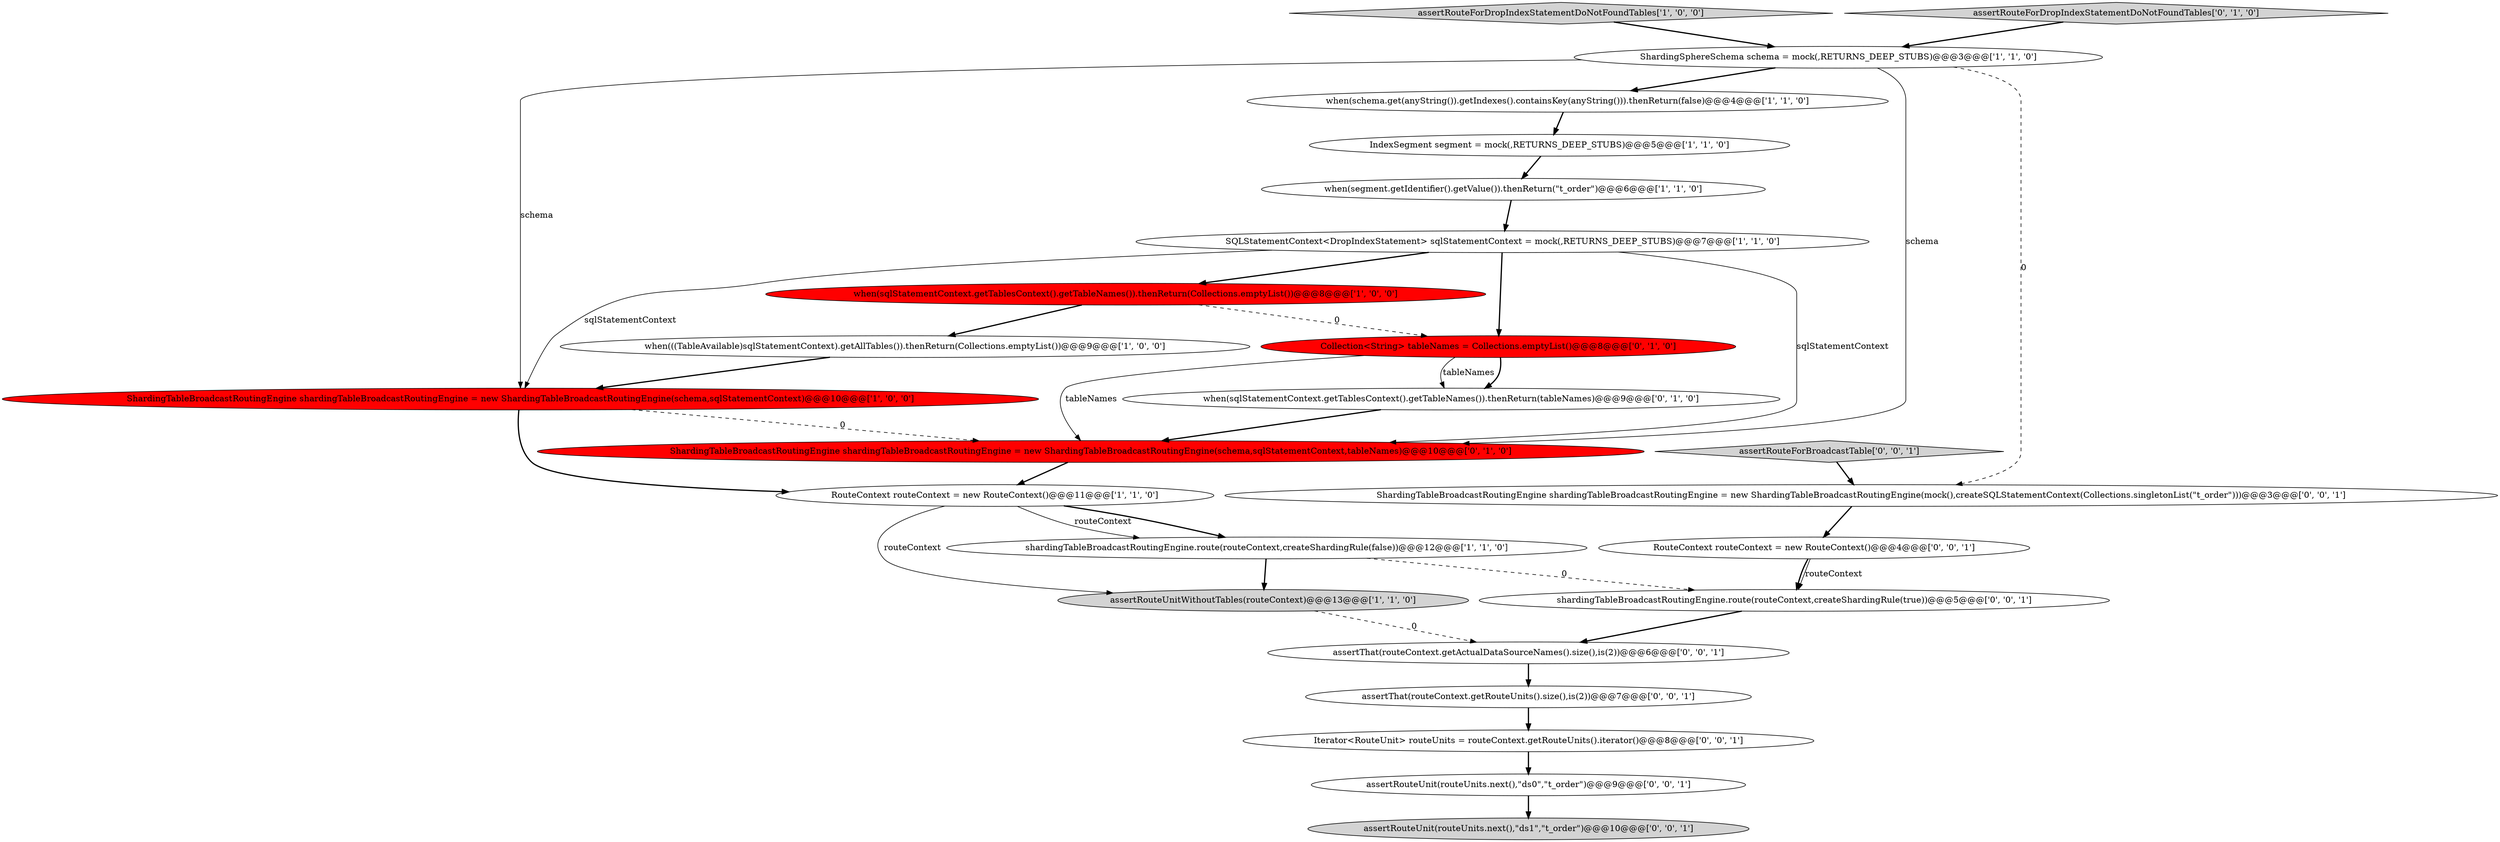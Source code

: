 digraph {
7 [style = filled, label = "RouteContext routeContext = new RouteContext()@@@11@@@['1', '1', '0']", fillcolor = white, shape = ellipse image = "AAA0AAABBB1BBB"];
4 [style = filled, label = "ShardingTableBroadcastRoutingEngine shardingTableBroadcastRoutingEngine = new ShardingTableBroadcastRoutingEngine(schema,sqlStatementContext)@@@10@@@['1', '0', '0']", fillcolor = red, shape = ellipse image = "AAA1AAABBB1BBB"];
21 [style = filled, label = "ShardingTableBroadcastRoutingEngine shardingTableBroadcastRoutingEngine = new ShardingTableBroadcastRoutingEngine(mock(),createSQLStatementContext(Collections.singletonList(\"t_order\")))@@@3@@@['0', '0', '1']", fillcolor = white, shape = ellipse image = "AAA0AAABBB3BBB"];
10 [style = filled, label = "shardingTableBroadcastRoutingEngine.route(routeContext,createShardingRule(false))@@@12@@@['1', '1', '0']", fillcolor = white, shape = ellipse image = "AAA0AAABBB1BBB"];
18 [style = filled, label = "assertRouteForBroadcastTable['0', '0', '1']", fillcolor = lightgray, shape = diamond image = "AAA0AAABBB3BBB"];
3 [style = filled, label = "SQLStatementContext<DropIndexStatement> sqlStatementContext = mock(,RETURNS_DEEP_STUBS)@@@7@@@['1', '1', '0']", fillcolor = white, shape = ellipse image = "AAA0AAABBB1BBB"];
6 [style = filled, label = "when(segment.getIdentifier().getValue()).thenReturn(\"t_order\")@@@6@@@['1', '1', '0']", fillcolor = white, shape = ellipse image = "AAA0AAABBB1BBB"];
11 [style = filled, label = "when(((TableAvailable)sqlStatementContext).getAllTables()).thenReturn(Collections.emptyList())@@@9@@@['1', '0', '0']", fillcolor = white, shape = ellipse image = "AAA0AAABBB1BBB"];
8 [style = filled, label = "assertRouteForDropIndexStatementDoNotFoundTables['1', '0', '0']", fillcolor = lightgray, shape = diamond image = "AAA0AAABBB1BBB"];
24 [style = filled, label = "assertRouteUnit(routeUnits.next(),\"ds1\",\"t_order\")@@@10@@@['0', '0', '1']", fillcolor = lightgray, shape = ellipse image = "AAA0AAABBB3BBB"];
2 [style = filled, label = "ShardingSphereSchema schema = mock(,RETURNS_DEEP_STUBS)@@@3@@@['1', '1', '0']", fillcolor = white, shape = ellipse image = "AAA0AAABBB1BBB"];
19 [style = filled, label = "assertThat(routeContext.getActualDataSourceNames().size(),is(2))@@@6@@@['0', '0', '1']", fillcolor = white, shape = ellipse image = "AAA0AAABBB3BBB"];
23 [style = filled, label = "Iterator<RouteUnit> routeUnits = routeContext.getRouteUnits().iterator()@@@8@@@['0', '0', '1']", fillcolor = white, shape = ellipse image = "AAA0AAABBB3BBB"];
22 [style = filled, label = "assertRouteUnit(routeUnits.next(),\"ds0\",\"t_order\")@@@9@@@['0', '0', '1']", fillcolor = white, shape = ellipse image = "AAA0AAABBB3BBB"];
14 [style = filled, label = "when(sqlStatementContext.getTablesContext().getTableNames()).thenReturn(tableNames)@@@9@@@['0', '1', '0']", fillcolor = white, shape = ellipse image = "AAA0AAABBB2BBB"];
12 [style = filled, label = "Collection<String> tableNames = Collections.emptyList()@@@8@@@['0', '1', '0']", fillcolor = red, shape = ellipse image = "AAA1AAABBB2BBB"];
0 [style = filled, label = "when(schema.get(anyString()).getIndexes().containsKey(anyString())).thenReturn(false)@@@4@@@['1', '1', '0']", fillcolor = white, shape = ellipse image = "AAA0AAABBB1BBB"];
20 [style = filled, label = "RouteContext routeContext = new RouteContext()@@@4@@@['0', '0', '1']", fillcolor = white, shape = ellipse image = "AAA0AAABBB3BBB"];
1 [style = filled, label = "when(sqlStatementContext.getTablesContext().getTableNames()).thenReturn(Collections.emptyList())@@@8@@@['1', '0', '0']", fillcolor = red, shape = ellipse image = "AAA1AAABBB1BBB"];
15 [style = filled, label = "ShardingTableBroadcastRoutingEngine shardingTableBroadcastRoutingEngine = new ShardingTableBroadcastRoutingEngine(schema,sqlStatementContext,tableNames)@@@10@@@['0', '1', '0']", fillcolor = red, shape = ellipse image = "AAA1AAABBB2BBB"];
16 [style = filled, label = "assertThat(routeContext.getRouteUnits().size(),is(2))@@@7@@@['0', '0', '1']", fillcolor = white, shape = ellipse image = "AAA0AAABBB3BBB"];
9 [style = filled, label = "assertRouteUnitWithoutTables(routeContext)@@@13@@@['1', '1', '0']", fillcolor = lightgray, shape = ellipse image = "AAA0AAABBB1BBB"];
5 [style = filled, label = "IndexSegment segment = mock(,RETURNS_DEEP_STUBS)@@@5@@@['1', '1', '0']", fillcolor = white, shape = ellipse image = "AAA0AAABBB1BBB"];
13 [style = filled, label = "assertRouteForDropIndexStatementDoNotFoundTables['0', '1', '0']", fillcolor = lightgray, shape = diamond image = "AAA0AAABBB2BBB"];
17 [style = filled, label = "shardingTableBroadcastRoutingEngine.route(routeContext,createShardingRule(true))@@@5@@@['0', '0', '1']", fillcolor = white, shape = ellipse image = "AAA0AAABBB3BBB"];
6->3 [style = bold, label=""];
20->17 [style = bold, label=""];
15->7 [style = bold, label=""];
3->1 [style = bold, label=""];
7->10 [style = solid, label="routeContext"];
7->10 [style = bold, label=""];
11->4 [style = bold, label=""];
7->9 [style = solid, label="routeContext"];
20->17 [style = solid, label="routeContext"];
16->23 [style = bold, label=""];
3->12 [style = bold, label=""];
17->19 [style = bold, label=""];
4->7 [style = bold, label=""];
3->4 [style = solid, label="sqlStatementContext"];
1->11 [style = bold, label=""];
19->16 [style = bold, label=""];
9->19 [style = dashed, label="0"];
1->12 [style = dashed, label="0"];
2->0 [style = bold, label=""];
23->22 [style = bold, label=""];
21->20 [style = bold, label=""];
5->6 [style = bold, label=""];
8->2 [style = bold, label=""];
2->21 [style = dashed, label="0"];
4->15 [style = dashed, label="0"];
2->15 [style = solid, label="schema"];
12->14 [style = bold, label=""];
12->14 [style = solid, label="tableNames"];
10->17 [style = dashed, label="0"];
14->15 [style = bold, label=""];
10->9 [style = bold, label=""];
12->15 [style = solid, label="tableNames"];
22->24 [style = bold, label=""];
18->21 [style = bold, label=""];
3->15 [style = solid, label="sqlStatementContext"];
0->5 [style = bold, label=""];
13->2 [style = bold, label=""];
2->4 [style = solid, label="schema"];
}

